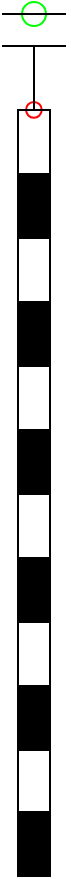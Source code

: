 <mxfile compressed="false" version="20.3.0" type="device">
  <diagram name="ND0022" id="1CP9VX86ncTdAmcYDIcw">
    <mxGraphModel dx="1408" dy="843" grid="1" gridSize="2" guides="1" tooltips="1" connect="1" arrows="1" fold="1" page="1" pageScale="1" pageWidth="1169" pageHeight="827" math="0" shadow="0">
      <root>
        <mxCell id="22vkG-h5v2N9dKBLQ-ZE-0" />
        <mxCell id="22vkG-h5v2N9dKBLQ-ZE-124" value="Connection" style="" parent="22vkG-h5v2N9dKBLQ-ZE-0" />
        <object label="Connection" PipingConnector="Y" LabelConnector="N" SignalConnector="N" Direction="90" AuxiliaryConnector="N" id="U1XBBmectsp78E5T3mQc-3">
          <mxCell style="vsdxID=1407;fillColor=none;gradientColor=none;shape=stencil(rVFbDsIgEDwNnyQU4glqvcfGblsilmZBS28vZGMsxg9j/JvZmX1kR5g2TLCg0CpE8hdcbR8nYY5CaztPSDZmJEwnTDt4wpH8be6ZL1CcBV39vUxI3KdKh1YbswPTEzuBzlmiVGmKau9zUKM+jlJJQrJBko8QrZ+rrQ5oRJnXyMHBWElhRVx25ebnw/5zVvPFWRm83jxY5zilvf4eSy5xpKZ7AA==);strokeColor=#00FF00;strokeWidth=1;points=[[0.5,0.5,0,0,0]];labelBackgroundColor=none;rounded=0;html=1;whiteSpace=wrap;aspect=fixed;noLabel=1;snapToPoint=1;container=0;fontSize=16;fontFamily=Helvetica;" parent="22vkG-h5v2N9dKBLQ-ZE-124" vertex="1">
            <mxGeometry x="266" y="90" width="12" height="12" as="geometry" />
          </mxCell>
        </object>
        <mxCell id="22vkG-h5v2N9dKBLQ-ZE-135" value="Label" style="" parent="22vkG-h5v2N9dKBLQ-ZE-0" />
        <mxCell id="22vkG-h5v2N9dKBLQ-ZE-136" value="Origo" style="locked=1;" parent="22vkG-h5v2N9dKBLQ-ZE-0" />
        <object label="origo" H="58" W="4" UoM="mm" id="22vkG-h5v2N9dKBLQ-ZE-137">
          <mxCell style="vsdxID=1407;fillColor=none;gradientColor=none;shape=stencil(rVFbDsIgEDwNnyQU4glqvcfGblsilmZBS28vZGMsxg9j/JvZmX1kR5g2TLCg0CpE8hdcbR8nYY5CaztPSDZmJEwnTDt4wpH8be6ZL1CcBV39vUxI3KdKh1YbswPTEzuBzlmiVGmKau9zUKM+jlJJQrJBko8QrZ+rrQ5oRJnXyMHBWElhRVx25ebnw/5zVvPFWRm83jxY5zilvf4eSy5xpKZ7AA==);strokeColor=#ff0000;strokeWidth=1;points=[[0.5,0.5,0,0,0]];labelBackgroundColor=none;rounded=0;html=1;whiteSpace=wrap;aspect=fixed;noLabel=1;snapToPoint=1;" parent="22vkG-h5v2N9dKBLQ-ZE-136" vertex="1">
            <mxGeometry x="268" y="140" width="7.874" height="7.87" as="geometry" />
          </mxCell>
        </object>
        <object label="Symbol" Width="4" Height="54" UoM="mm" id="22vkG-h5v2N9dKBLQ-ZE-138">
          <mxCell style="" parent="22vkG-h5v2N9dKBLQ-ZE-0" />
        </object>
        <mxCell id="U1XBBmectsp78E5T3mQc-0" value="" style="rounded=0;whiteSpace=wrap;html=1;fillColor=none;" parent="22vkG-h5v2N9dKBLQ-ZE-138" vertex="1">
          <mxGeometry x="264" y="144" width="16" height="382" as="geometry" />
        </mxCell>
        <mxCell id="NZ9D4jzbQdlXrxmxBGxv-0" value="" style="rounded=0;whiteSpace=wrap;html=1;fillColor=#000000;" parent="22vkG-h5v2N9dKBLQ-ZE-138" vertex="1">
          <mxGeometry x="264" y="176" width="16" height="32" as="geometry" />
        </mxCell>
        <mxCell id="NZ9D4jzbQdlXrxmxBGxv-1" value="" style="rounded=0;whiteSpace=wrap;html=1;fillColor=#000000;" parent="22vkG-h5v2N9dKBLQ-ZE-138" vertex="1">
          <mxGeometry x="264" y="240" width="16" height="32" as="geometry" />
        </mxCell>
        <mxCell id="NZ9D4jzbQdlXrxmxBGxv-2" value="" style="rounded=0;whiteSpace=wrap;html=1;fillColor=#000000;" parent="22vkG-h5v2N9dKBLQ-ZE-138" vertex="1">
          <mxGeometry x="264" y="304" width="16" height="32" as="geometry" />
        </mxCell>
        <mxCell id="NZ9D4jzbQdlXrxmxBGxv-3" value="" style="rounded=0;whiteSpace=wrap;html=1;fillColor=#000000;" parent="22vkG-h5v2N9dKBLQ-ZE-138" vertex="1">
          <mxGeometry x="264" y="368" width="16" height="32" as="geometry" />
        </mxCell>
        <mxCell id="NZ9D4jzbQdlXrxmxBGxv-4" value="" style="rounded=0;whiteSpace=wrap;html=1;fillColor=#000000;" parent="22vkG-h5v2N9dKBLQ-ZE-138" vertex="1">
          <mxGeometry x="264" y="432" width="16" height="32" as="geometry" />
        </mxCell>
        <mxCell id="NZ9D4jzbQdlXrxmxBGxv-5" value="" style="endArrow=none;html=1;rounded=0;exitX=0.5;exitY=0;exitDx=0;exitDy=0;" parent="22vkG-h5v2N9dKBLQ-ZE-138" source="U1XBBmectsp78E5T3mQc-0" edge="1">
          <mxGeometry width="50" height="50" relative="1" as="geometry">
            <mxPoint x="514" y="302" as="sourcePoint" />
            <mxPoint x="272" y="112" as="targetPoint" />
          </mxGeometry>
        </mxCell>
        <mxCell id="NZ9D4jzbQdlXrxmxBGxv-6" value="" style="endArrow=none;html=1;rounded=0;" parent="22vkG-h5v2N9dKBLQ-ZE-138" edge="1">
          <mxGeometry width="50" height="50" relative="1" as="geometry">
            <mxPoint x="256" y="112" as="sourcePoint" />
            <mxPoint x="288" y="112" as="targetPoint" />
          </mxGeometry>
        </mxCell>
        <mxCell id="NZ9D4jzbQdlXrxmxBGxv-7" value="" style="endArrow=none;html=1;rounded=0;" parent="22vkG-h5v2N9dKBLQ-ZE-138" edge="1">
          <mxGeometry width="50" height="50" relative="1" as="geometry">
            <mxPoint x="256" y="96" as="sourcePoint" />
            <mxPoint x="288" y="96" as="targetPoint" />
          </mxGeometry>
        </mxCell>
        <mxCell id="NZ9D4jzbQdlXrxmxBGxv-8" value="" style="rounded=0;whiteSpace=wrap;html=1;fillColor=#000000;" parent="22vkG-h5v2N9dKBLQ-ZE-138" vertex="1">
          <mxGeometry x="264" y="495" width="16" height="32" as="geometry" />
        </mxCell>
      </root>
    </mxGraphModel>
  </diagram>
</mxfile>
